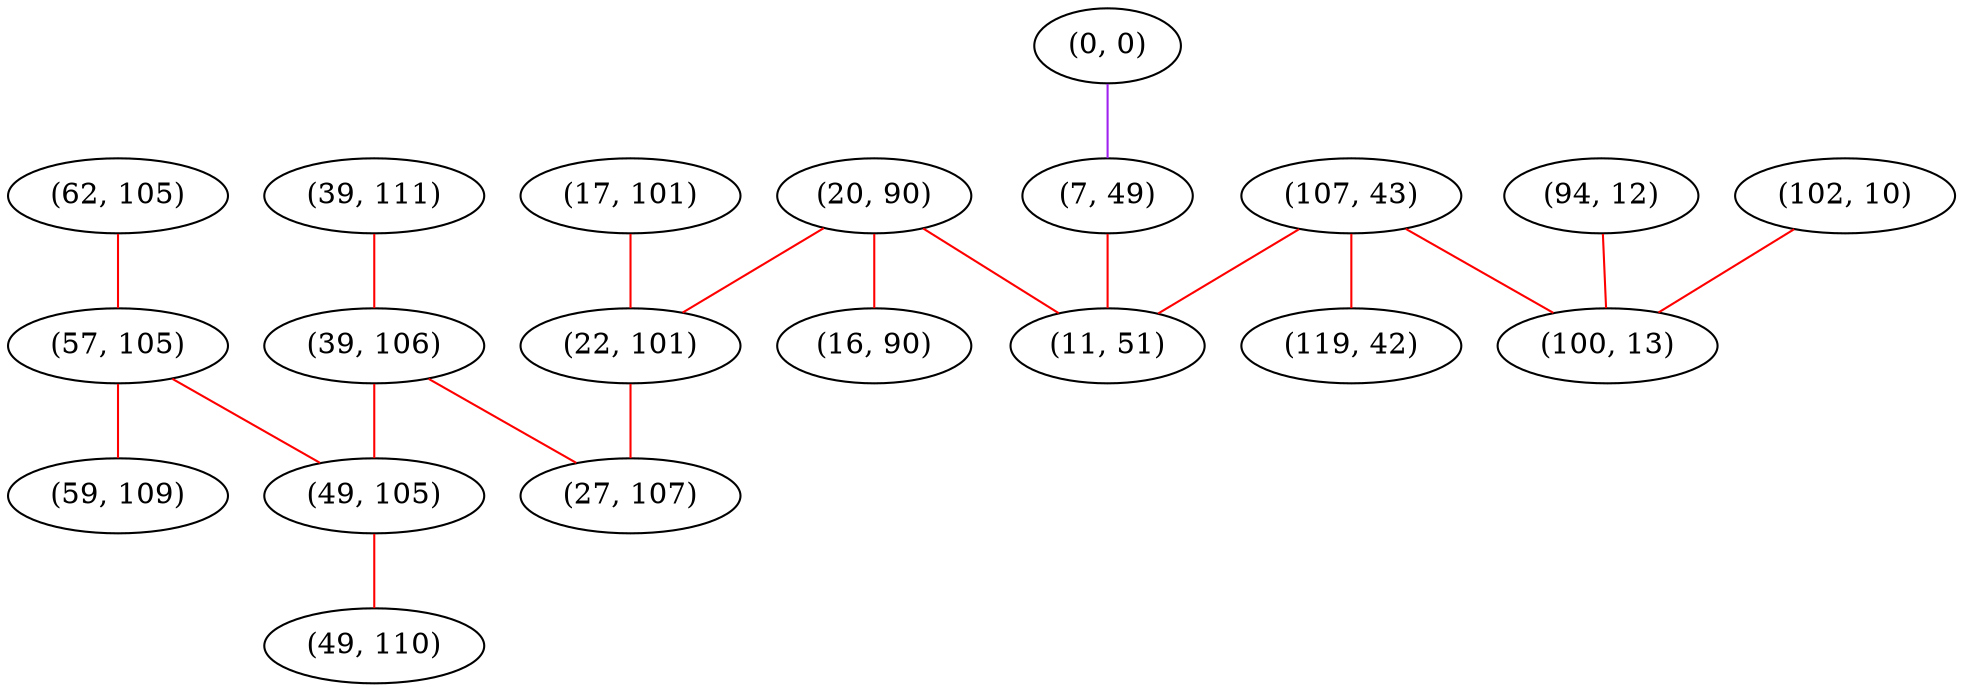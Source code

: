 graph "" {
"(20, 90)";
"(94, 12)";
"(0, 0)";
"(107, 43)";
"(119, 42)";
"(17, 101)";
"(62, 105)";
"(102, 10)";
"(39, 111)";
"(22, 101)";
"(57, 105)";
"(100, 13)";
"(16, 90)";
"(39, 106)";
"(7, 49)";
"(49, 105)";
"(59, 109)";
"(49, 110)";
"(11, 51)";
"(27, 107)";
"(20, 90)" -- "(11, 51)"  [color=red, key=0, weight=1];
"(20, 90)" -- "(22, 101)"  [color=red, key=0, weight=1];
"(20, 90)" -- "(16, 90)"  [color=red, key=0, weight=1];
"(94, 12)" -- "(100, 13)"  [color=red, key=0, weight=1];
"(0, 0)" -- "(7, 49)"  [color=purple, key=0, weight=4];
"(107, 43)" -- "(100, 13)"  [color=red, key=0, weight=1];
"(107, 43)" -- "(11, 51)"  [color=red, key=0, weight=1];
"(107, 43)" -- "(119, 42)"  [color=red, key=0, weight=1];
"(17, 101)" -- "(22, 101)"  [color=red, key=0, weight=1];
"(62, 105)" -- "(57, 105)"  [color=red, key=0, weight=1];
"(102, 10)" -- "(100, 13)"  [color=red, key=0, weight=1];
"(39, 111)" -- "(39, 106)"  [color=red, key=0, weight=1];
"(22, 101)" -- "(27, 107)"  [color=red, key=0, weight=1];
"(57, 105)" -- "(49, 105)"  [color=red, key=0, weight=1];
"(57, 105)" -- "(59, 109)"  [color=red, key=0, weight=1];
"(39, 106)" -- "(49, 105)"  [color=red, key=0, weight=1];
"(39, 106)" -- "(27, 107)"  [color=red, key=0, weight=1];
"(7, 49)" -- "(11, 51)"  [color=red, key=0, weight=1];
"(49, 105)" -- "(49, 110)"  [color=red, key=0, weight=1];
}
